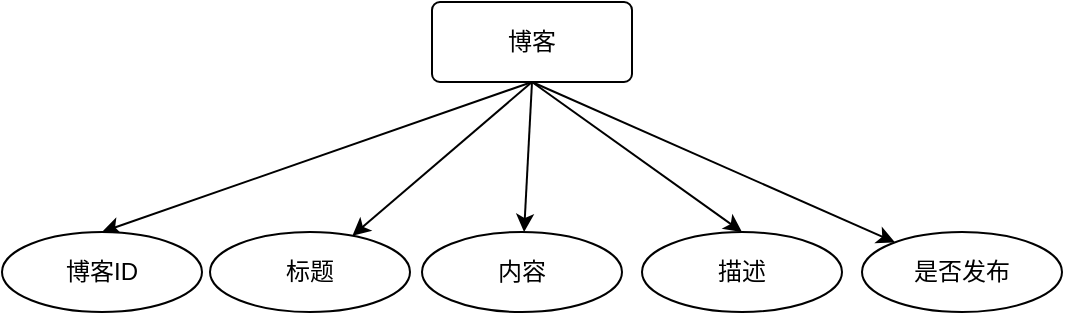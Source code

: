 <mxfile version="24.2.5" type="github">
  <diagram name="第 1 页" id="dnqk1Ci8JgL7DliJXd1Z">
    <mxGraphModel dx="1221" dy="636" grid="1" gridSize="10" guides="1" tooltips="1" connect="1" arrows="1" fold="1" page="1" pageScale="1" pageWidth="827" pageHeight="1169" math="0" shadow="0">
      <root>
        <mxCell id="0" />
        <mxCell id="1" parent="0" />
        <mxCell id="c7ITT0f56Tv6s5VH0S3h-6" style="rounded=0;orthogonalLoop=1;jettySize=auto;html=1;exitX=0.5;exitY=1;exitDx=0;exitDy=0;entryX=0.5;entryY=0;entryDx=0;entryDy=0;" edge="1" parent="1" source="c7ITT0f56Tv6s5VH0S3h-1" target="c7ITT0f56Tv6s5VH0S3h-2">
          <mxGeometry relative="1" as="geometry" />
        </mxCell>
        <mxCell id="c7ITT0f56Tv6s5VH0S3h-7" style="rounded=0;orthogonalLoop=1;jettySize=auto;html=1;exitX=0.5;exitY=1;exitDx=0;exitDy=0;" edge="1" parent="1" source="c7ITT0f56Tv6s5VH0S3h-1" target="c7ITT0f56Tv6s5VH0S3h-3">
          <mxGeometry relative="1" as="geometry" />
        </mxCell>
        <mxCell id="c7ITT0f56Tv6s5VH0S3h-8" style="rounded=0;orthogonalLoop=1;jettySize=auto;html=1;exitX=0.5;exitY=1;exitDx=0;exitDy=0;" edge="1" parent="1" source="c7ITT0f56Tv6s5VH0S3h-1" target="c7ITT0f56Tv6s5VH0S3h-4">
          <mxGeometry relative="1" as="geometry" />
        </mxCell>
        <mxCell id="c7ITT0f56Tv6s5VH0S3h-9" style="rounded=0;orthogonalLoop=1;jettySize=auto;html=1;exitX=0.5;exitY=1;exitDx=0;exitDy=0;entryX=0.5;entryY=0;entryDx=0;entryDy=0;" edge="1" parent="1" source="c7ITT0f56Tv6s5VH0S3h-1" target="c7ITT0f56Tv6s5VH0S3h-5">
          <mxGeometry relative="1" as="geometry" />
        </mxCell>
        <mxCell id="c7ITT0f56Tv6s5VH0S3h-11" style="rounded=0;orthogonalLoop=1;jettySize=auto;html=1;exitX=0.5;exitY=1;exitDx=0;exitDy=0;" edge="1" parent="1" source="c7ITT0f56Tv6s5VH0S3h-1" target="c7ITT0f56Tv6s5VH0S3h-10">
          <mxGeometry relative="1" as="geometry" />
        </mxCell>
        <mxCell id="c7ITT0f56Tv6s5VH0S3h-1" value="博客" style="rounded=1;arcSize=10;whiteSpace=wrap;html=1;align=center;" vertex="1" parent="1">
          <mxGeometry x="364" y="450" width="100" height="40" as="geometry" />
        </mxCell>
        <mxCell id="c7ITT0f56Tv6s5VH0S3h-2" value="博客ID" style="ellipse;whiteSpace=wrap;html=1;align=center;" vertex="1" parent="1">
          <mxGeometry x="149" y="565" width="100" height="40" as="geometry" />
        </mxCell>
        <mxCell id="c7ITT0f56Tv6s5VH0S3h-3" value="标题" style="ellipse;whiteSpace=wrap;html=1;align=center;" vertex="1" parent="1">
          <mxGeometry x="253" y="565" width="100" height="40" as="geometry" />
        </mxCell>
        <mxCell id="c7ITT0f56Tv6s5VH0S3h-4" value="内容" style="ellipse;whiteSpace=wrap;html=1;align=center;" vertex="1" parent="1">
          <mxGeometry x="359" y="565" width="100" height="40" as="geometry" />
        </mxCell>
        <mxCell id="c7ITT0f56Tv6s5VH0S3h-5" value="描述" style="ellipse;whiteSpace=wrap;html=1;align=center;" vertex="1" parent="1">
          <mxGeometry x="469" y="565" width="100" height="40" as="geometry" />
        </mxCell>
        <mxCell id="c7ITT0f56Tv6s5VH0S3h-10" value="是否发布" style="ellipse;whiteSpace=wrap;html=1;align=center;" vertex="1" parent="1">
          <mxGeometry x="579" y="565" width="100" height="40" as="geometry" />
        </mxCell>
      </root>
    </mxGraphModel>
  </diagram>
</mxfile>
